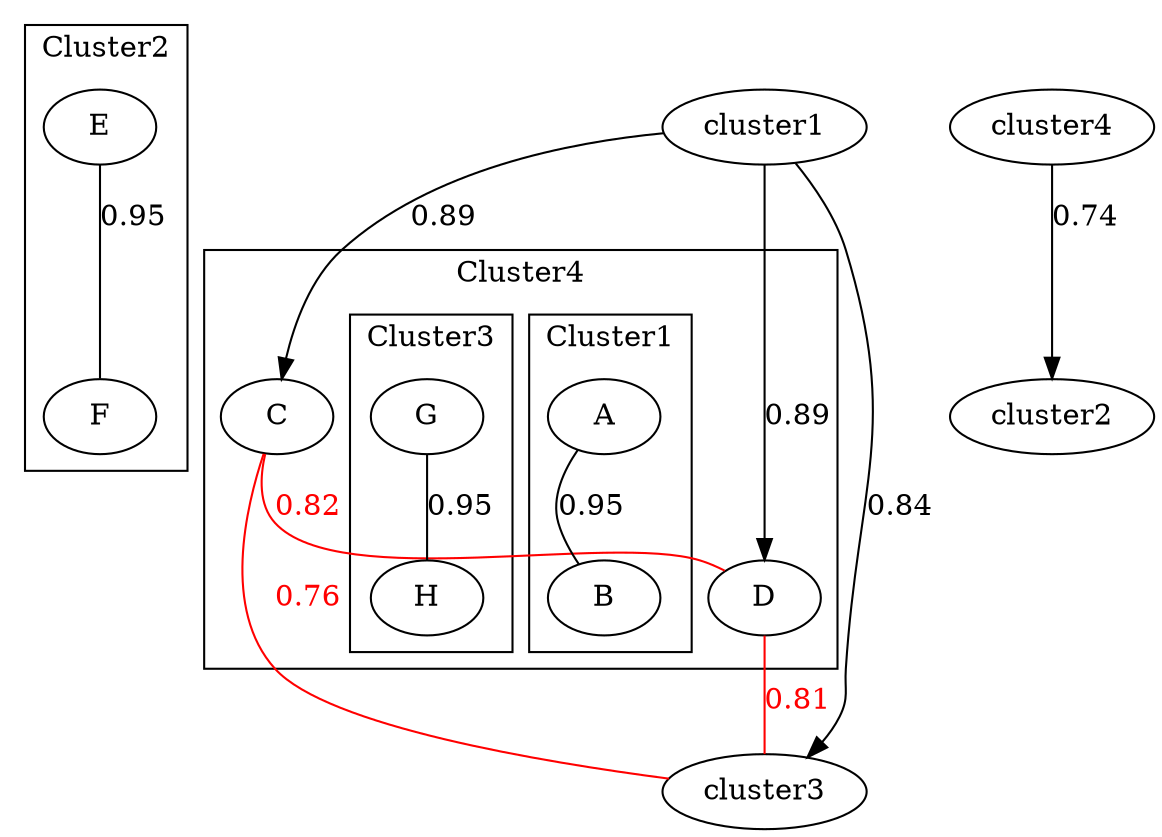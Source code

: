 graph G {
graph [shape="ellipse"];
subgraph cluster2 {
E -- F [label=0.95];
label=Cluster2
}
subgraph cluster4 {
C
D
subgraph cluster1 {
A -- B [label=0.95];
label=Cluster1
}
subgraph cluster3 {
G -- H [label=0.95];
label=Cluster3
}
label=Cluster4
}
cluster1 -- C [label=0.89,dir=forward];
cluster1 -- D [label=0.89,dir=forward];
cluster1 -- cluster3 [label=0.84,dir=forward];
cluster4 -- cluster2 [label=0.74,dir=forward];
C--D[label=0.82,color=red,fontcolor=red];
C--cluster3[label=0.76,color=red,fontcolor=red];
D--cluster3[label=0.81,color=red,fontcolor=red];
}
